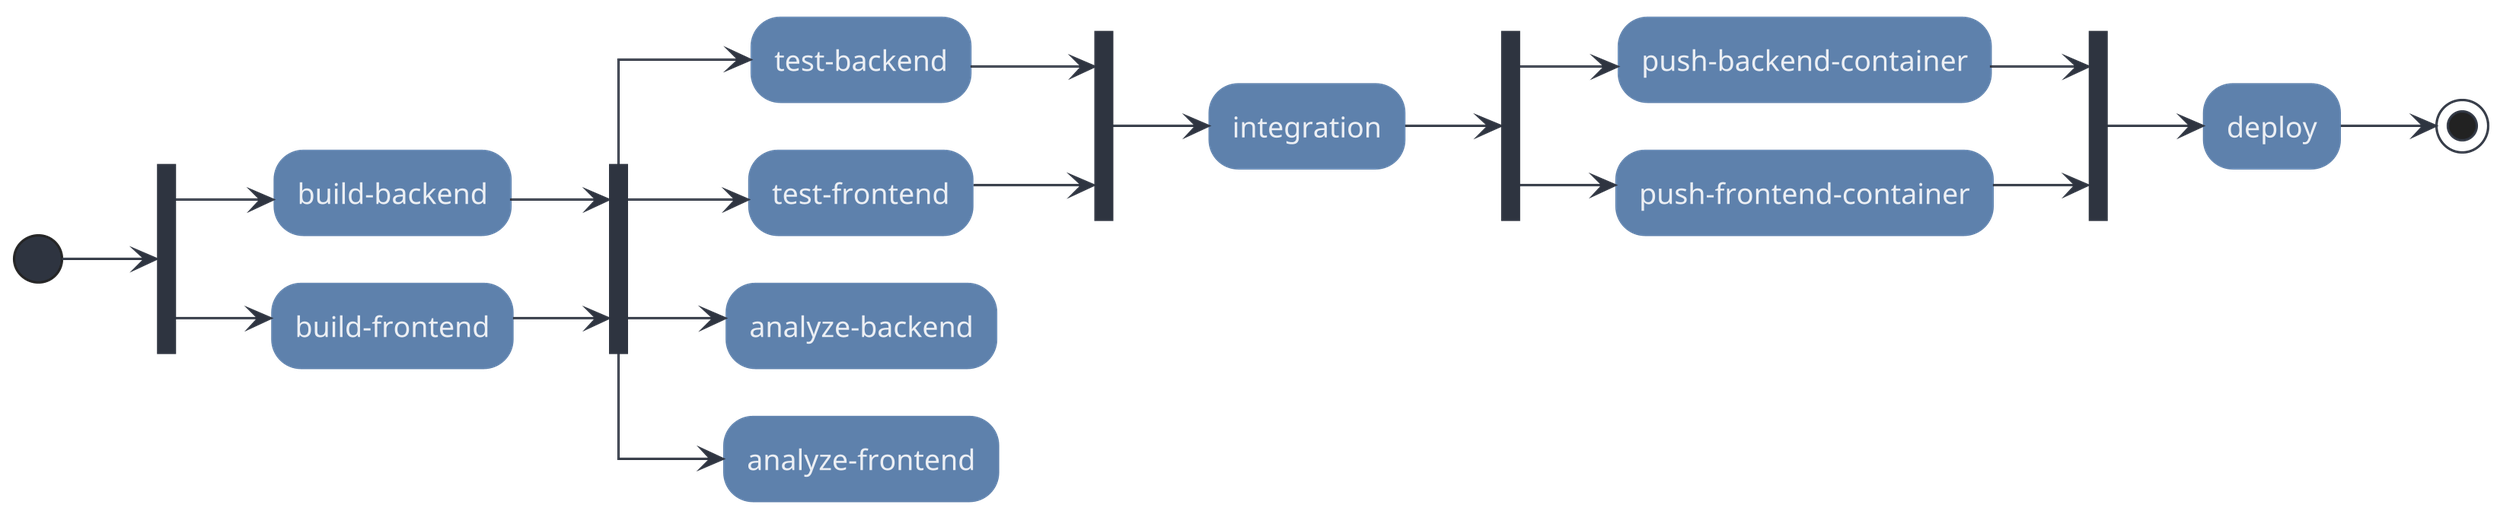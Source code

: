 @startuml

left to right direction

skinparam linetype ortho
skinparam shadowing false
skinparam dpi 300
skinparam backgroundColor transparent

skinparam activity {
    ArrowColor #2E3440
    BarColor #2E3440
    EndColor #2E3440
    StartColor #2E3440
    BackgroundColor #5E81AC
    FontColor #ECEFF4
    BorderColor transparent
}

(*) --> ===b1===
--> "build-backend"
--> ===b2===


===b1=== --> "build-frontend"
--> ===b2===

===b2=== --> "test-backend"
--> ===b3===

===b2=== --> "test-frontend"
--> ===b3===

===b2=== --> "analyze-backend"
===b2=== --> "analyze-frontend"

===b3=== --> "integration"
--> ===b4===

===b4=== --> "push-backend-container"
--> ===b5===
===b4=== --> "push-frontend-container"
--> ===b5===

--> "deploy"
--> (*)

@enduml
